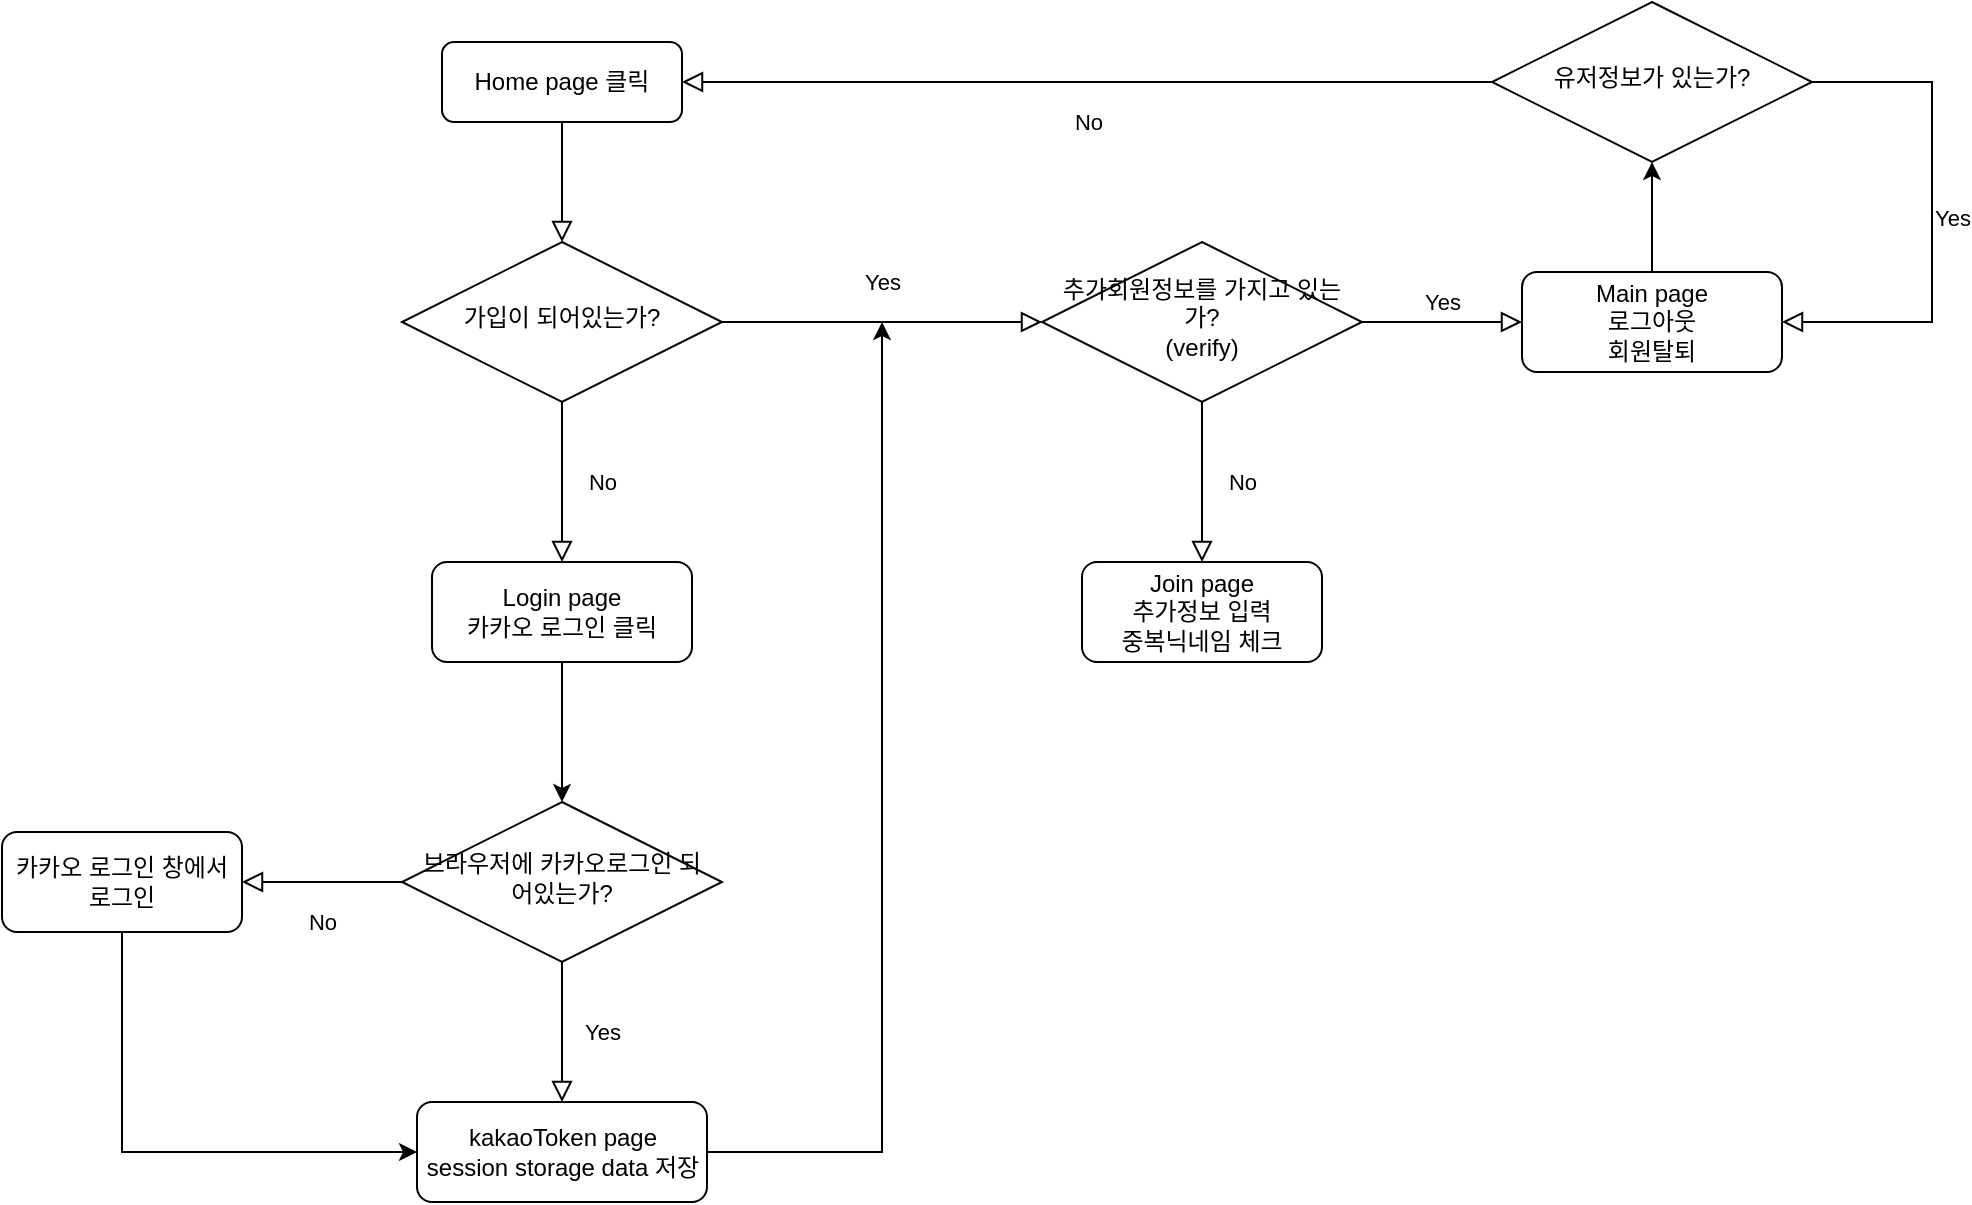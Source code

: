 <mxfile version="20.1.1" type="github"><diagram id="C5RBs43oDa-KdzZeNtuy" name="Page-1"><mxGraphModel dx="2012" dy="662" grid="1" gridSize="10" guides="1" tooltips="1" connect="1" arrows="1" fold="1" page="1" pageScale="1" pageWidth="827" pageHeight="1169" math="0" shadow="0"><root><mxCell id="WIyWlLk6GJQsqaUBKTNV-0"/><mxCell id="WIyWlLk6GJQsqaUBKTNV-1" parent="WIyWlLk6GJQsqaUBKTNV-0"/><mxCell id="WIyWlLk6GJQsqaUBKTNV-2" value="" style="rounded=0;html=1;jettySize=auto;orthogonalLoop=1;fontSize=11;endArrow=block;endFill=0;endSize=8;strokeWidth=1;shadow=0;labelBackgroundColor=none;edgeStyle=orthogonalEdgeStyle;" parent="WIyWlLk6GJQsqaUBKTNV-1" source="WIyWlLk6GJQsqaUBKTNV-3" target="WIyWlLk6GJQsqaUBKTNV-6" edge="1"><mxGeometry relative="1" as="geometry"/></mxCell><mxCell id="WIyWlLk6GJQsqaUBKTNV-3" value="Home page 클릭" style="rounded=1;whiteSpace=wrap;html=1;fontSize=12;glass=0;strokeWidth=1;shadow=0;" parent="WIyWlLk6GJQsqaUBKTNV-1" vertex="1"><mxGeometry x="180" y="20" width="120" height="40" as="geometry"/></mxCell><mxCell id="WIyWlLk6GJQsqaUBKTNV-4" value="Yes" style="rounded=0;html=1;jettySize=auto;orthogonalLoop=1;fontSize=11;endArrow=block;endFill=0;endSize=8;strokeWidth=1;shadow=0;labelBackgroundColor=none;edgeStyle=orthogonalEdgeStyle;" parent="WIyWlLk6GJQsqaUBKTNV-1" source="WIyWlLk6GJQsqaUBKTNV-6" target="WIyWlLk6GJQsqaUBKTNV-10" edge="1"><mxGeometry y="20" relative="1" as="geometry"><mxPoint as="offset"/></mxGeometry></mxCell><mxCell id="WIyWlLk6GJQsqaUBKTNV-5" value="No" style="edgeStyle=orthogonalEdgeStyle;rounded=0;html=1;jettySize=auto;orthogonalLoop=1;fontSize=11;endArrow=block;endFill=0;endSize=8;strokeWidth=1;shadow=0;labelBackgroundColor=none;" parent="WIyWlLk6GJQsqaUBKTNV-1" source="WIyWlLk6GJQsqaUBKTNV-6" target="WIyWlLk6GJQsqaUBKTNV-7" edge="1"><mxGeometry y="20" relative="1" as="geometry"><mxPoint as="offset"/></mxGeometry></mxCell><mxCell id="WIyWlLk6GJQsqaUBKTNV-6" value="가입이 되어있는가?" style="rhombus;whiteSpace=wrap;html=1;shadow=0;fontFamily=Helvetica;fontSize=12;align=center;strokeWidth=1;spacing=6;spacingTop=-4;" parent="WIyWlLk6GJQsqaUBKTNV-1" vertex="1"><mxGeometry x="160" y="120" width="160" height="80" as="geometry"/></mxCell><mxCell id="WIyWlLk6GJQsqaUBKTNV-7" value="Login page&lt;br&gt;카카오 로그인 클릭" style="rounded=1;whiteSpace=wrap;html=1;fontSize=12;glass=0;strokeWidth=1;shadow=0;" parent="WIyWlLk6GJQsqaUBKTNV-1" vertex="1"><mxGeometry x="175" y="280" width="130" height="50" as="geometry"/></mxCell><mxCell id="WIyWlLk6GJQsqaUBKTNV-8" value="No" style="rounded=0;html=1;jettySize=auto;orthogonalLoop=1;fontSize=11;endArrow=block;endFill=0;endSize=8;strokeWidth=1;shadow=0;labelBackgroundColor=none;edgeStyle=orthogonalEdgeStyle;" parent="WIyWlLk6GJQsqaUBKTNV-1" source="WIyWlLk6GJQsqaUBKTNV-10" target="WIyWlLk6GJQsqaUBKTNV-11" edge="1"><mxGeometry y="20" relative="1" as="geometry"><mxPoint as="offset"/></mxGeometry></mxCell><mxCell id="WIyWlLk6GJQsqaUBKTNV-9" value="Yes" style="edgeStyle=orthogonalEdgeStyle;rounded=0;html=1;jettySize=auto;orthogonalLoop=1;fontSize=11;endArrow=block;endFill=0;endSize=8;strokeWidth=1;shadow=0;labelBackgroundColor=none;" parent="WIyWlLk6GJQsqaUBKTNV-1" source="WIyWlLk6GJQsqaUBKTNV-10" target="WIyWlLk6GJQsqaUBKTNV-12" edge="1"><mxGeometry y="10" relative="1" as="geometry"><mxPoint as="offset"/></mxGeometry></mxCell><mxCell id="WIyWlLk6GJQsqaUBKTNV-10" value="추가회원정보를 가지고 있는가?&lt;br&gt;(verify)" style="rhombus;whiteSpace=wrap;html=1;shadow=0;fontFamily=Helvetica;fontSize=12;align=center;strokeWidth=1;spacing=6;spacingTop=-4;" parent="WIyWlLk6GJQsqaUBKTNV-1" vertex="1"><mxGeometry x="480" y="120" width="160" height="80" as="geometry"/></mxCell><mxCell id="WIyWlLk6GJQsqaUBKTNV-11" value="Join page&lt;br&gt;추가정보 입력&lt;br&gt;중복닉네임 체크" style="rounded=1;whiteSpace=wrap;html=1;fontSize=12;glass=0;strokeWidth=1;shadow=0;" parent="WIyWlLk6GJQsqaUBKTNV-1" vertex="1"><mxGeometry x="500" y="280" width="120" height="50" as="geometry"/></mxCell><mxCell id="WIyWlLk6GJQsqaUBKTNV-12" value="Main page&lt;br&gt;로그아웃&lt;br&gt;회원탈퇴" style="rounded=1;whiteSpace=wrap;html=1;fontSize=12;glass=0;strokeWidth=1;shadow=0;" parent="WIyWlLk6GJQsqaUBKTNV-1" vertex="1"><mxGeometry x="720" y="135" width="130" height="50" as="geometry"/></mxCell><mxCell id="Uz-0fL-nMoccJXv3-UIB-0" value="브라우저에 카카오로그인 되어있는가?" style="rhombus;whiteSpace=wrap;html=1;shadow=0;fontFamily=Helvetica;fontSize=12;align=center;strokeWidth=1;spacing=6;spacingTop=-4;" vertex="1" parent="WIyWlLk6GJQsqaUBKTNV-1"><mxGeometry x="160" y="400" width="160" height="80" as="geometry"/></mxCell><mxCell id="Uz-0fL-nMoccJXv3-UIB-10" value="" style="endArrow=classic;html=1;rounded=0;exitX=0.5;exitY=1;exitDx=0;exitDy=0;entryX=0.5;entryY=0;entryDx=0;entryDy=0;" edge="1" parent="WIyWlLk6GJQsqaUBKTNV-1" source="WIyWlLk6GJQsqaUBKTNV-7" target="Uz-0fL-nMoccJXv3-UIB-0"><mxGeometry width="50" height="50" relative="1" as="geometry"><mxPoint x="310" y="410" as="sourcePoint"/><mxPoint x="360" y="360" as="targetPoint"/></mxGeometry></mxCell><mxCell id="Uz-0fL-nMoccJXv3-UIB-13" value="No" style="edgeStyle=orthogonalEdgeStyle;rounded=0;html=1;jettySize=auto;orthogonalLoop=1;fontSize=11;endArrow=block;endFill=0;endSize=8;strokeWidth=1;shadow=0;labelBackgroundColor=none;entryX=1;entryY=0.5;entryDx=0;entryDy=0;" edge="1" parent="WIyWlLk6GJQsqaUBKTNV-1" target="Uz-0fL-nMoccJXv3-UIB-14"><mxGeometry y="20" relative="1" as="geometry"><mxPoint as="offset"/><mxPoint x="160" y="440" as="sourcePoint"/><mxPoint x="410" y="440" as="targetPoint"/><Array as="points"><mxPoint x="120" y="440"/><mxPoint x="120" y="440"/></Array></mxGeometry></mxCell><mxCell id="Uz-0fL-nMoccJXv3-UIB-14" value="카카오 로그인 창에서&lt;br&gt;로그인" style="rounded=1;whiteSpace=wrap;html=1;fontSize=12;glass=0;strokeWidth=1;shadow=0;" vertex="1" parent="WIyWlLk6GJQsqaUBKTNV-1"><mxGeometry x="-40" y="415" width="120" height="50" as="geometry"/></mxCell><mxCell id="Uz-0fL-nMoccJXv3-UIB-16" value="kakaoToken page&lt;br&gt;session storage data 저장" style="rounded=1;whiteSpace=wrap;html=1;fontSize=12;glass=0;strokeWidth=1;shadow=0;" vertex="1" parent="WIyWlLk6GJQsqaUBKTNV-1"><mxGeometry x="167.5" y="550" width="145" height="50" as="geometry"/></mxCell><mxCell id="Uz-0fL-nMoccJXv3-UIB-19" value="Yes" style="rounded=0;html=1;jettySize=auto;orthogonalLoop=1;fontSize=11;endArrow=block;endFill=0;endSize=8;strokeWidth=1;shadow=0;labelBackgroundColor=none;edgeStyle=orthogonalEdgeStyle;exitX=0.5;exitY=1;exitDx=0;exitDy=0;entryX=0.5;entryY=0;entryDx=0;entryDy=0;" edge="1" parent="WIyWlLk6GJQsqaUBKTNV-1" source="Uz-0fL-nMoccJXv3-UIB-0" target="Uz-0fL-nMoccJXv3-UIB-16"><mxGeometry y="20" relative="1" as="geometry"><mxPoint as="offset"/><mxPoint x="360" y="480" as="sourcePoint"/><mxPoint x="410" y="170" as="targetPoint"/></mxGeometry></mxCell><mxCell id="Uz-0fL-nMoccJXv3-UIB-22" value="" style="endArrow=classic;html=1;rounded=0;exitX=0.5;exitY=1;exitDx=0;exitDy=0;entryX=0;entryY=0.5;entryDx=0;entryDy=0;" edge="1" parent="WIyWlLk6GJQsqaUBKTNV-1" source="Uz-0fL-nMoccJXv3-UIB-14" target="Uz-0fL-nMoccJXv3-UIB-16"><mxGeometry width="50" height="50" relative="1" as="geometry"><mxPoint x="250" y="340.0" as="sourcePoint"/><mxPoint x="250" y="410.0" as="targetPoint"/><Array as="points"><mxPoint x="20" y="575"/></Array></mxGeometry></mxCell><mxCell id="Uz-0fL-nMoccJXv3-UIB-28" value="" style="endArrow=classic;html=1;rounded=0;exitX=1;exitY=0.5;exitDx=0;exitDy=0;" edge="1" parent="WIyWlLk6GJQsqaUBKTNV-1" source="Uz-0fL-nMoccJXv3-UIB-16"><mxGeometry width="50" height="50" relative="1" as="geometry"><mxPoint x="250" y="340.0" as="sourcePoint"/><mxPoint x="400" y="160" as="targetPoint"/><Array as="points"><mxPoint x="400" y="575"/></Array></mxGeometry></mxCell><mxCell id="Uz-0fL-nMoccJXv3-UIB-29" value="유저정보가 있는가?" style="rhombus;whiteSpace=wrap;html=1;shadow=0;fontFamily=Helvetica;fontSize=12;align=center;strokeWidth=1;spacing=6;spacingTop=-4;" vertex="1" parent="WIyWlLk6GJQsqaUBKTNV-1"><mxGeometry x="705" width="160" height="80" as="geometry"/></mxCell><mxCell id="Uz-0fL-nMoccJXv3-UIB-30" value="Yes" style="edgeStyle=orthogonalEdgeStyle;rounded=0;html=1;jettySize=auto;orthogonalLoop=1;fontSize=11;endArrow=block;endFill=0;endSize=8;strokeWidth=1;shadow=0;labelBackgroundColor=none;entryX=1;entryY=0.5;entryDx=0;entryDy=0;exitX=1;exitY=0.5;exitDx=0;exitDy=0;" edge="1" parent="WIyWlLk6GJQsqaUBKTNV-1" source="Uz-0fL-nMoccJXv3-UIB-29" target="WIyWlLk6GJQsqaUBKTNV-12"><mxGeometry y="10" relative="1" as="geometry"><mxPoint as="offset"/><mxPoint x="865" y="300" as="sourcePoint"/><mxPoint x="925" y="290" as="targetPoint"/><Array as="points"><mxPoint x="925" y="40"/><mxPoint x="925" y="160"/></Array></mxGeometry></mxCell><mxCell id="Uz-0fL-nMoccJXv3-UIB-31" value="" style="endArrow=classic;html=1;rounded=0;exitX=0.5;exitY=0;exitDx=0;exitDy=0;" edge="1" parent="WIyWlLk6GJQsqaUBKTNV-1" source="WIyWlLk6GJQsqaUBKTNV-12"><mxGeometry width="50" height="50" relative="1" as="geometry"><mxPoint x="785" y="130" as="sourcePoint"/><mxPoint x="785" y="80" as="targetPoint"/><Array as="points"/></mxGeometry></mxCell><mxCell id="Uz-0fL-nMoccJXv3-UIB-32" value="No" style="rounded=0;html=1;jettySize=auto;orthogonalLoop=1;fontSize=11;endArrow=block;endFill=0;endSize=8;strokeWidth=1;shadow=0;labelBackgroundColor=none;edgeStyle=orthogonalEdgeStyle;exitX=0;exitY=0.5;exitDx=0;exitDy=0;entryX=1;entryY=0.5;entryDx=0;entryDy=0;" edge="1" parent="WIyWlLk6GJQsqaUBKTNV-1" source="Uz-0fL-nMoccJXv3-UIB-29" target="WIyWlLk6GJQsqaUBKTNV-3"><mxGeometry y="20" relative="1" as="geometry"><mxPoint as="offset"/><mxPoint x="570" y="210" as="sourcePoint"/><mxPoint x="570" y="290.0" as="targetPoint"/><Array as="points"><mxPoint x="690" y="40"/><mxPoint x="690" y="40"/></Array></mxGeometry></mxCell></root></mxGraphModel></diagram></mxfile>